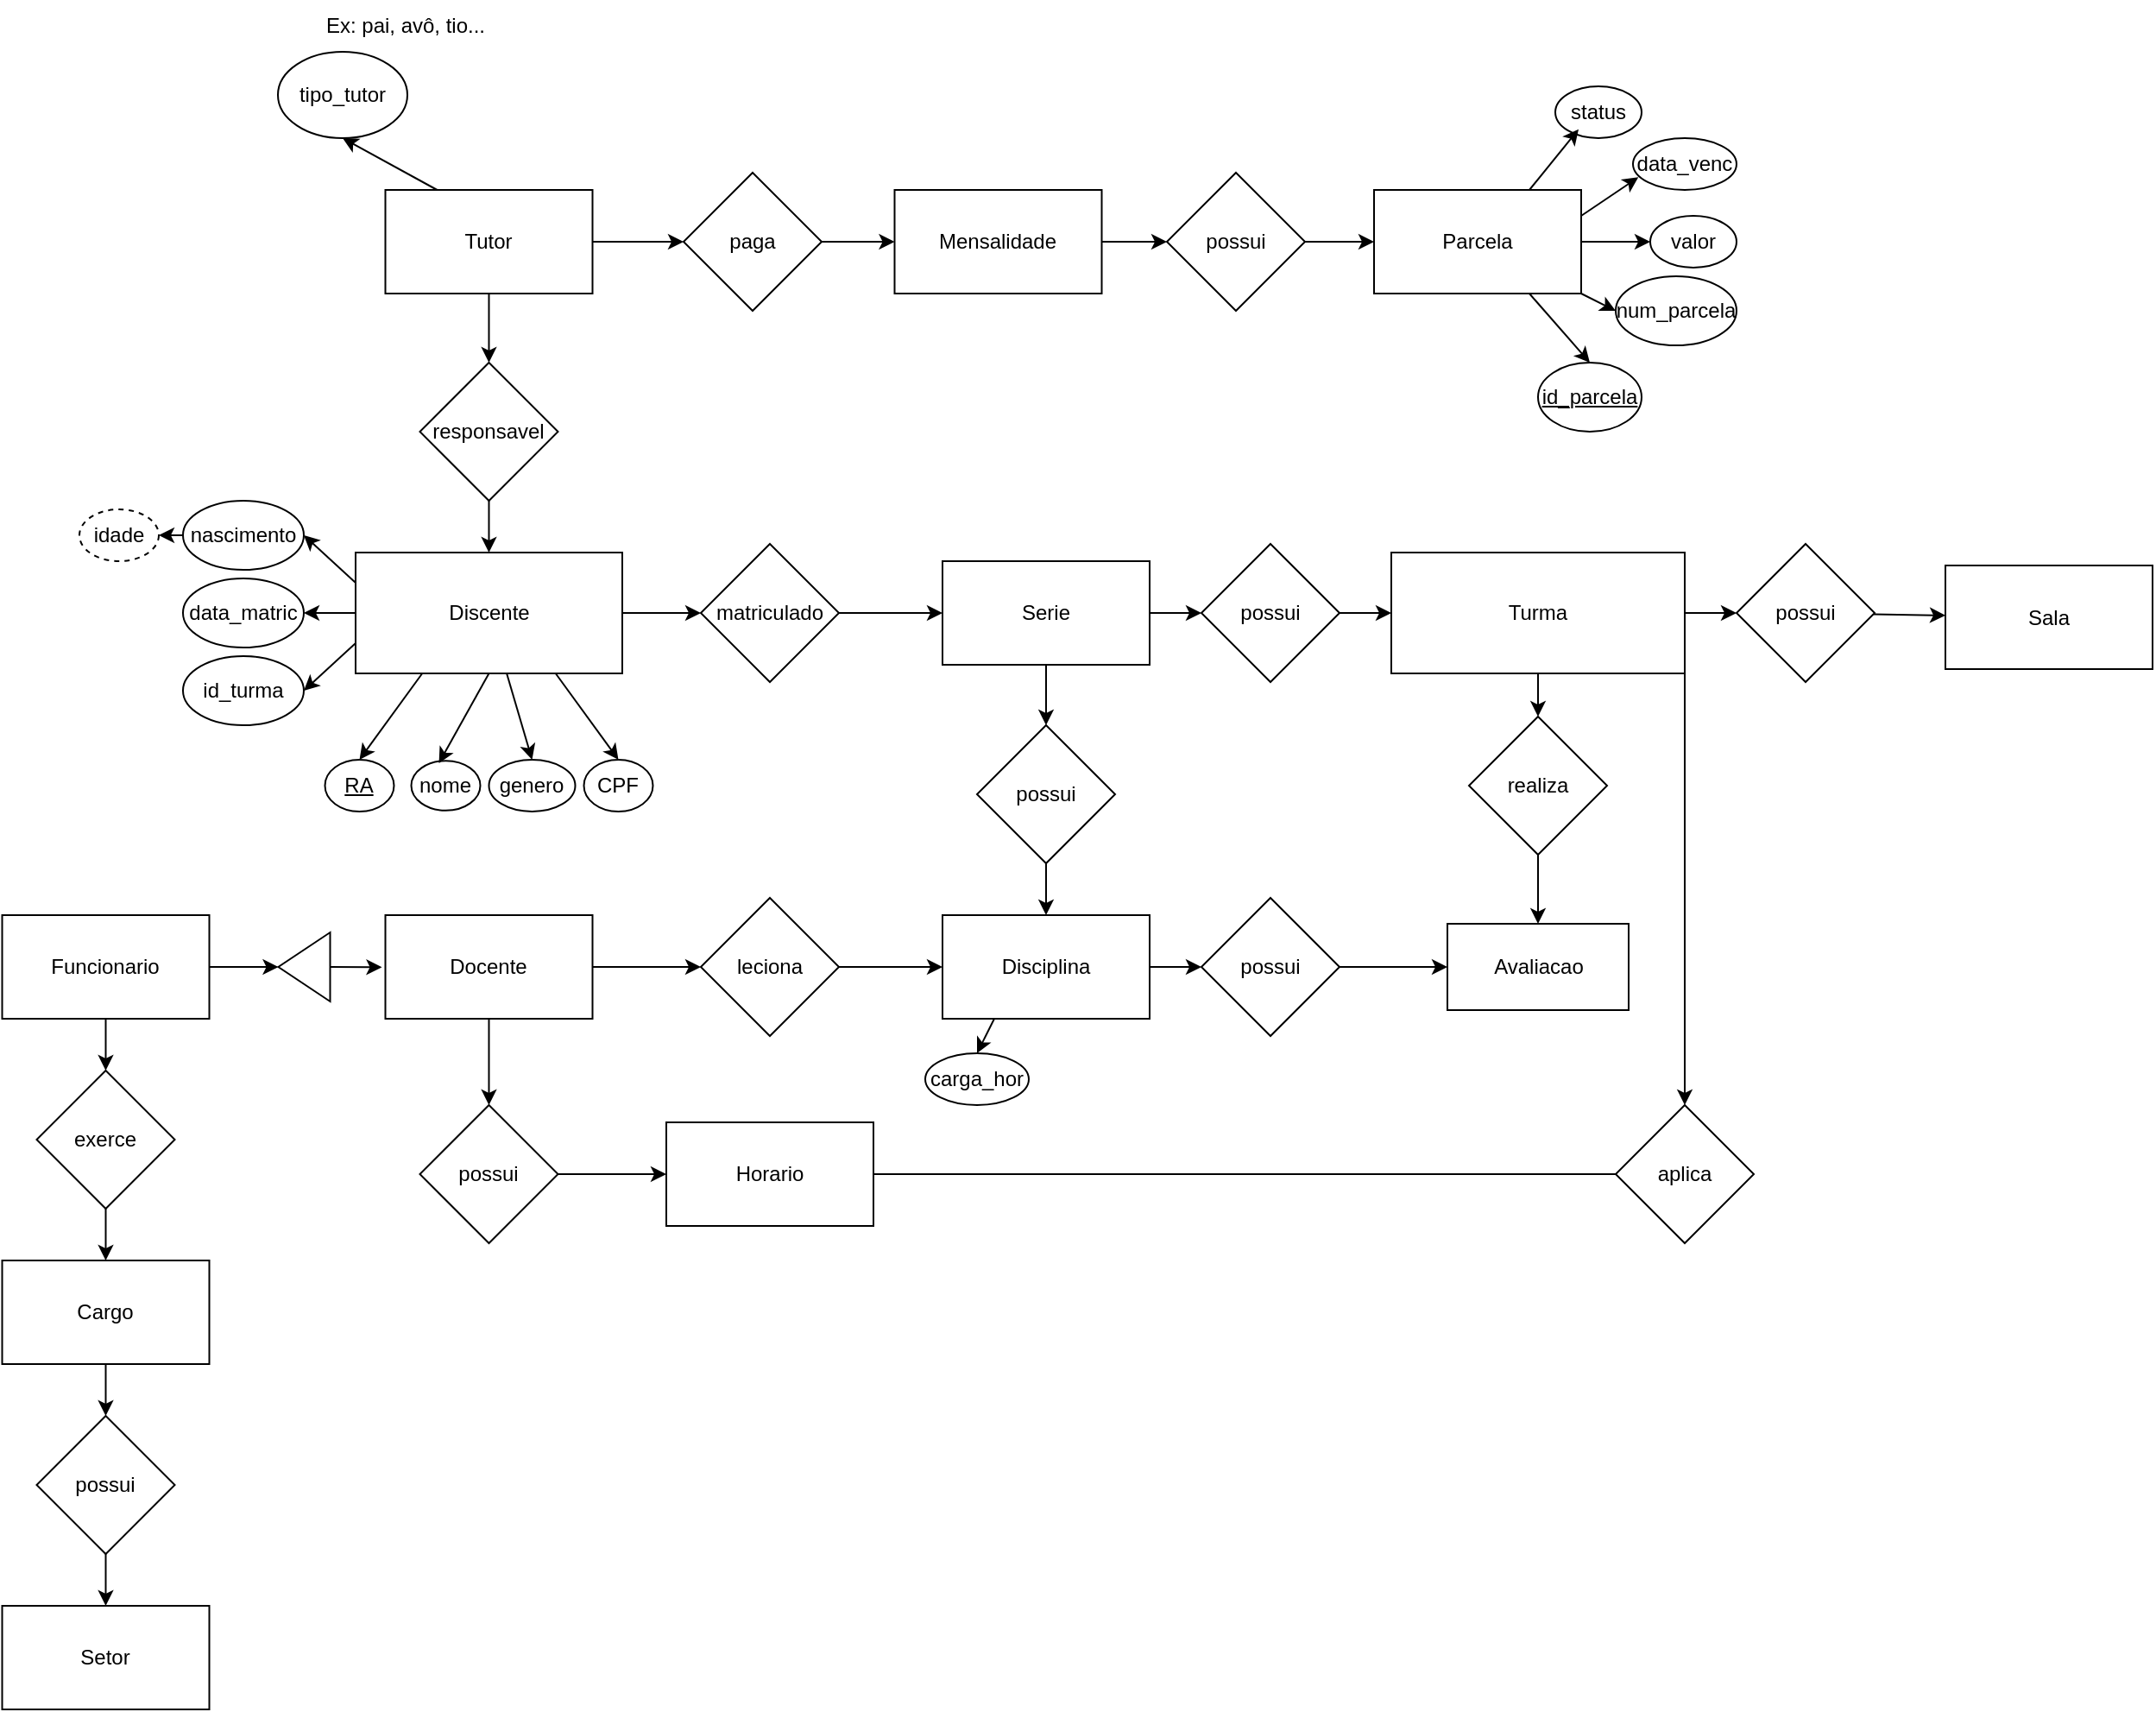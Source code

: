 <mxfile version="24.7.7">
  <diagram name="Página-1" id="l0xOSFyWj0LyBlbwpkrQ">
    <mxGraphModel dx="1240" dy="1833" grid="1" gridSize="10" guides="1" tooltips="1" connect="1" arrows="1" fold="1" page="1" pageScale="1" pageWidth="827" pageHeight="1169" math="0" shadow="0">
      <root>
        <mxCell id="0" />
        <mxCell id="1" parent="0" />
        <mxCell id="skWyjhMsXLPk06Gcb2Ei-4" style="edgeStyle=none;rounded=0;orthogonalLoop=1;jettySize=auto;html=1;entryX=0.5;entryY=0;entryDx=0;entryDy=0;" edge="1" parent="1" source="CtaJCUM1NLiR4Ts7drCT-1" target="CtaJCUM1NLiR4Ts7drCT-7">
          <mxGeometry relative="1" as="geometry" />
        </mxCell>
        <mxCell id="skWyjhMsXLPk06Gcb2Ei-5" style="edgeStyle=none;rounded=0;orthogonalLoop=1;jettySize=auto;html=1;exitX=0.25;exitY=1;exitDx=0;exitDy=0;entryX=0.5;entryY=0;entryDx=0;entryDy=0;" edge="1" parent="1" source="CtaJCUM1NLiR4Ts7drCT-1" target="CtaJCUM1NLiR4Ts7drCT-12">
          <mxGeometry relative="1" as="geometry" />
        </mxCell>
        <mxCell id="skWyjhMsXLPk06Gcb2Ei-6" style="edgeStyle=none;rounded=0;orthogonalLoop=1;jettySize=auto;html=1;exitX=0.75;exitY=1;exitDx=0;exitDy=0;entryX=0.5;entryY=0;entryDx=0;entryDy=0;" edge="1" parent="1" source="CtaJCUM1NLiR4Ts7drCT-1" target="CtaJCUM1NLiR4Ts7drCT-11">
          <mxGeometry relative="1" as="geometry" />
        </mxCell>
        <mxCell id="skWyjhMsXLPk06Gcb2Ei-7" style="edgeStyle=none;rounded=0;orthogonalLoop=1;jettySize=auto;html=1;exitX=0;exitY=0.75;exitDx=0;exitDy=0;entryX=1;entryY=0.5;entryDx=0;entryDy=0;" edge="1" parent="1" source="CtaJCUM1NLiR4Ts7drCT-1" target="CtaJCUM1NLiR4Ts7drCT-13">
          <mxGeometry relative="1" as="geometry" />
        </mxCell>
        <mxCell id="skWyjhMsXLPk06Gcb2Ei-8" style="edgeStyle=none;rounded=0;orthogonalLoop=1;jettySize=auto;html=1;exitX=0;exitY=0.5;exitDx=0;exitDy=0;entryX=1;entryY=0.5;entryDx=0;entryDy=0;" edge="1" parent="1" source="CtaJCUM1NLiR4Ts7drCT-1" target="CtaJCUM1NLiR4Ts7drCT-10">
          <mxGeometry relative="1" as="geometry" />
        </mxCell>
        <mxCell id="skWyjhMsXLPk06Gcb2Ei-9" style="edgeStyle=none;rounded=0;orthogonalLoop=1;jettySize=auto;html=1;exitX=0;exitY=0.25;exitDx=0;exitDy=0;entryX=1;entryY=0.5;entryDx=0;entryDy=0;" edge="1" parent="1" source="CtaJCUM1NLiR4Ts7drCT-1" target="CtaJCUM1NLiR4Ts7drCT-5">
          <mxGeometry relative="1" as="geometry" />
        </mxCell>
        <mxCell id="skWyjhMsXLPk06Gcb2Ei-10" style="edgeStyle=none;rounded=0;orthogonalLoop=1;jettySize=auto;html=1;exitX=1;exitY=0.5;exitDx=0;exitDy=0;" edge="1" parent="1" source="CtaJCUM1NLiR4Ts7drCT-1">
          <mxGeometry relative="1" as="geometry">
            <mxPoint x="500" y="225.034" as="targetPoint" />
          </mxGeometry>
        </mxCell>
        <mxCell id="CtaJCUM1NLiR4Ts7drCT-1" value="Discente" style="rounded=0;whiteSpace=wrap;html=1;" parent="1" vertex="1">
          <mxGeometry x="300" y="190" width="154.5" height="70" as="geometry" />
        </mxCell>
        <mxCell id="CtaJCUM1NLiR4Ts7drCT-2" value="nome" style="ellipse;whiteSpace=wrap;html=1;" parent="1" vertex="1">
          <mxGeometry x="332.25" y="310.63" width="40" height="28.75" as="geometry" />
        </mxCell>
        <mxCell id="CtaJCUM1NLiR4Ts7drCT-29" style="edgeStyle=orthogonalEdgeStyle;rounded=0;orthogonalLoop=1;jettySize=auto;html=1;exitX=0;exitY=0.5;exitDx=0;exitDy=0;entryX=1;entryY=0.5;entryDx=0;entryDy=0;" parent="1" source="CtaJCUM1NLiR4Ts7drCT-5" target="CtaJCUM1NLiR4Ts7drCT-14" edge="1">
          <mxGeometry relative="1" as="geometry" />
        </mxCell>
        <mxCell id="CtaJCUM1NLiR4Ts7drCT-5" value="nascimento" style="ellipse;whiteSpace=wrap;html=1;" parent="1" vertex="1">
          <mxGeometry x="200" y="160" width="70" height="40" as="geometry" />
        </mxCell>
        <mxCell id="CtaJCUM1NLiR4Ts7drCT-7" value="genero" style="ellipse;whiteSpace=wrap;html=1;" parent="1" vertex="1">
          <mxGeometry x="377.25" y="310" width="50" height="30" as="geometry" />
        </mxCell>
        <mxCell id="CtaJCUM1NLiR4Ts7drCT-10" value="data_matric" style="ellipse;whiteSpace=wrap;html=1;" parent="1" vertex="1">
          <mxGeometry x="200" y="205" width="70" height="40" as="geometry" />
        </mxCell>
        <mxCell id="CtaJCUM1NLiR4Ts7drCT-11" value="CPF" style="ellipse;whiteSpace=wrap;html=1;" parent="1" vertex="1">
          <mxGeometry x="432.25" y="310" width="40" height="30" as="geometry" />
        </mxCell>
        <mxCell id="CtaJCUM1NLiR4Ts7drCT-12" value="&lt;u&gt;RA&lt;/u&gt;" style="ellipse;whiteSpace=wrap;html=1;" parent="1" vertex="1">
          <mxGeometry x="282.25" y="310" width="40" height="30" as="geometry" />
        </mxCell>
        <mxCell id="CtaJCUM1NLiR4Ts7drCT-13" value="id_turma" style="ellipse;whiteSpace=wrap;html=1;" parent="1" vertex="1">
          <mxGeometry x="200" y="250" width="70" height="40" as="geometry" />
        </mxCell>
        <mxCell id="CtaJCUM1NLiR4Ts7drCT-14" value="idade" style="ellipse;whiteSpace=wrap;html=1;dashed=1;" parent="1" vertex="1">
          <mxGeometry x="140" y="165" width="46" height="30" as="geometry" />
        </mxCell>
        <mxCell id="skWyjhMsXLPk06Gcb2Ei-3" style="edgeStyle=none;rounded=0;orthogonalLoop=1;jettySize=auto;html=1;exitX=0.5;exitY=1;exitDx=0;exitDy=0;entryX=0.401;entryY=0.046;entryDx=0;entryDy=0;entryPerimeter=0;" edge="1" parent="1" source="CtaJCUM1NLiR4Ts7drCT-1" target="CtaJCUM1NLiR4Ts7drCT-2">
          <mxGeometry relative="1" as="geometry" />
        </mxCell>
        <mxCell id="skWyjhMsXLPk06Gcb2Ei-14" value="" style="edgeStyle=none;rounded=0;orthogonalLoop=1;jettySize=auto;html=1;" edge="1" parent="1" source="skWyjhMsXLPk06Gcb2Ei-12" target="skWyjhMsXLPk06Gcb2Ei-13">
          <mxGeometry relative="1" as="geometry" />
        </mxCell>
        <mxCell id="skWyjhMsXLPk06Gcb2Ei-12" value="matriculado" style="rhombus;whiteSpace=wrap;html=1;" vertex="1" parent="1">
          <mxGeometry x="500" y="185" width="80" height="80" as="geometry" />
        </mxCell>
        <mxCell id="skWyjhMsXLPk06Gcb2Ei-18" value="" style="edgeStyle=none;rounded=0;orthogonalLoop=1;jettySize=auto;html=1;" edge="1" parent="1" source="skWyjhMsXLPk06Gcb2Ei-13" target="skWyjhMsXLPk06Gcb2Ei-17">
          <mxGeometry relative="1" as="geometry" />
        </mxCell>
        <mxCell id="skWyjhMsXLPk06Gcb2Ei-63" value="" style="edgeStyle=none;rounded=0;orthogonalLoop=1;jettySize=auto;html=1;" edge="1" parent="1" source="skWyjhMsXLPk06Gcb2Ei-13" target="skWyjhMsXLPk06Gcb2Ei-62">
          <mxGeometry relative="1" as="geometry" />
        </mxCell>
        <mxCell id="skWyjhMsXLPk06Gcb2Ei-13" value="Serie" style="whiteSpace=wrap;html=1;" vertex="1" parent="1">
          <mxGeometry x="640" y="195" width="120" height="60" as="geometry" />
        </mxCell>
        <mxCell id="skWyjhMsXLPk06Gcb2Ei-20" value="" style="edgeStyle=none;rounded=0;orthogonalLoop=1;jettySize=auto;html=1;" edge="1" parent="1" source="skWyjhMsXLPk06Gcb2Ei-17" target="skWyjhMsXLPk06Gcb2Ei-19">
          <mxGeometry relative="1" as="geometry" />
        </mxCell>
        <mxCell id="skWyjhMsXLPk06Gcb2Ei-17" value="possui" style="rhombus;whiteSpace=wrap;html=1;" vertex="1" parent="1">
          <mxGeometry x="790" y="185" width="80" height="80" as="geometry" />
        </mxCell>
        <mxCell id="skWyjhMsXLPk06Gcb2Ei-22" value="" style="edgeStyle=none;rounded=0;orthogonalLoop=1;jettySize=auto;html=1;" edge="1" parent="1" source="skWyjhMsXLPk06Gcb2Ei-19" target="skWyjhMsXLPk06Gcb2Ei-21">
          <mxGeometry relative="1" as="geometry" />
        </mxCell>
        <mxCell id="skWyjhMsXLPk06Gcb2Ei-51" value="" style="edgeStyle=none;rounded=0;orthogonalLoop=1;jettySize=auto;html=1;" edge="1" parent="1" source="skWyjhMsXLPk06Gcb2Ei-19" target="skWyjhMsXLPk06Gcb2Ei-50">
          <mxGeometry relative="1" as="geometry" />
        </mxCell>
        <mxCell id="skWyjhMsXLPk06Gcb2Ei-132" style="edgeStyle=none;rounded=0;orthogonalLoop=1;jettySize=auto;html=1;exitX=1;exitY=1;exitDx=0;exitDy=0;entryX=0.5;entryY=0;entryDx=0;entryDy=0;" edge="1" parent="1" source="skWyjhMsXLPk06Gcb2Ei-19" target="skWyjhMsXLPk06Gcb2Ei-127">
          <mxGeometry relative="1" as="geometry" />
        </mxCell>
        <mxCell id="skWyjhMsXLPk06Gcb2Ei-19" value="Turma" style="whiteSpace=wrap;html=1;" vertex="1" parent="1">
          <mxGeometry x="900" y="190" width="170" height="70" as="geometry" />
        </mxCell>
        <mxCell id="skWyjhMsXLPk06Gcb2Ei-24" value="" style="edgeStyle=none;rounded=0;orthogonalLoop=1;jettySize=auto;html=1;" edge="1" parent="1" source="skWyjhMsXLPk06Gcb2Ei-21" target="skWyjhMsXLPk06Gcb2Ei-23">
          <mxGeometry relative="1" as="geometry" />
        </mxCell>
        <mxCell id="skWyjhMsXLPk06Gcb2Ei-21" value="possui" style="rhombus;whiteSpace=wrap;html=1;" vertex="1" parent="1">
          <mxGeometry x="1100" y="185" width="80" height="80" as="geometry" />
        </mxCell>
        <mxCell id="skWyjhMsXLPk06Gcb2Ei-23" value="Sala" style="whiteSpace=wrap;html=1;" vertex="1" parent="1">
          <mxGeometry x="1221" y="197.5" width="120" height="60" as="geometry" />
        </mxCell>
        <mxCell id="skWyjhMsXLPk06Gcb2Ei-29" value="" style="edgeStyle=none;rounded=0;orthogonalLoop=1;jettySize=auto;html=1;" edge="1" parent="1" source="skWyjhMsXLPk06Gcb2Ei-25" target="skWyjhMsXLPk06Gcb2Ei-28">
          <mxGeometry relative="1" as="geometry" />
        </mxCell>
        <mxCell id="skWyjhMsXLPk06Gcb2Ei-47" style="edgeStyle=none;rounded=0;orthogonalLoop=1;jettySize=auto;html=1;entryX=1;entryY=0.5;entryDx=0;entryDy=0;" edge="1" parent="1" source="skWyjhMsXLPk06Gcb2Ei-25" target="skWyjhMsXLPk06Gcb2Ei-45">
          <mxGeometry relative="1" as="geometry" />
        </mxCell>
        <mxCell id="skWyjhMsXLPk06Gcb2Ei-25" value="Funcionario" style="rounded=0;whiteSpace=wrap;html=1;" vertex="1" parent="1">
          <mxGeometry x="95.25" y="400" width="120" height="60" as="geometry" />
        </mxCell>
        <mxCell id="skWyjhMsXLPk06Gcb2Ei-32" value="" style="edgeStyle=none;rounded=0;orthogonalLoop=1;jettySize=auto;html=1;" edge="1" parent="1" source="skWyjhMsXLPk06Gcb2Ei-28" target="skWyjhMsXLPk06Gcb2Ei-31">
          <mxGeometry relative="1" as="geometry" />
        </mxCell>
        <mxCell id="skWyjhMsXLPk06Gcb2Ei-28" value="exerce" style="rhombus;whiteSpace=wrap;html=1;rounded=0;" vertex="1" parent="1">
          <mxGeometry x="115.25" y="490" width="80" height="80" as="geometry" />
        </mxCell>
        <mxCell id="skWyjhMsXLPk06Gcb2Ei-34" value="" style="edgeStyle=none;rounded=0;orthogonalLoop=1;jettySize=auto;html=1;" edge="1" parent="1" source="skWyjhMsXLPk06Gcb2Ei-31" target="skWyjhMsXLPk06Gcb2Ei-33">
          <mxGeometry relative="1" as="geometry" />
        </mxCell>
        <mxCell id="skWyjhMsXLPk06Gcb2Ei-31" value="Cargo" style="whiteSpace=wrap;html=1;rounded=0;" vertex="1" parent="1">
          <mxGeometry x="95.25" y="600" width="120" height="60" as="geometry" />
        </mxCell>
        <mxCell id="skWyjhMsXLPk06Gcb2Ei-36" value="" style="edgeStyle=none;rounded=0;orthogonalLoop=1;jettySize=auto;html=1;" edge="1" parent="1" source="skWyjhMsXLPk06Gcb2Ei-33" target="skWyjhMsXLPk06Gcb2Ei-35">
          <mxGeometry relative="1" as="geometry" />
        </mxCell>
        <mxCell id="skWyjhMsXLPk06Gcb2Ei-33" value="possui" style="rhombus;whiteSpace=wrap;html=1;rounded=0;" vertex="1" parent="1">
          <mxGeometry x="115.25" y="690" width="80" height="80" as="geometry" />
        </mxCell>
        <mxCell id="skWyjhMsXLPk06Gcb2Ei-35" value="Setor" style="whiteSpace=wrap;html=1;rounded=0;" vertex="1" parent="1">
          <mxGeometry x="95.25" y="800" width="120" height="60" as="geometry" />
        </mxCell>
        <mxCell id="skWyjhMsXLPk06Gcb2Ei-43" style="edgeStyle=none;rounded=0;orthogonalLoop=1;jettySize=auto;html=1;exitX=0.5;exitY=1;exitDx=0;exitDy=0;entryX=0.5;entryY=0;entryDx=0;entryDy=0;" edge="1" parent="1" source="skWyjhMsXLPk06Gcb2Ei-38" target="skWyjhMsXLPk06Gcb2Ei-40">
          <mxGeometry relative="1" as="geometry" />
        </mxCell>
        <mxCell id="skWyjhMsXLPk06Gcb2Ei-81" value="" style="edgeStyle=none;rounded=0;orthogonalLoop=1;jettySize=auto;html=1;" edge="1" parent="1" source="skWyjhMsXLPk06Gcb2Ei-38" target="skWyjhMsXLPk06Gcb2Ei-80">
          <mxGeometry relative="1" as="geometry" />
        </mxCell>
        <mxCell id="skWyjhMsXLPk06Gcb2Ei-111" style="edgeStyle=none;rounded=0;orthogonalLoop=1;jettySize=auto;html=1;exitX=0.25;exitY=0;exitDx=0;exitDy=0;entryX=0.5;entryY=1;entryDx=0;entryDy=0;" edge="1" parent="1" source="skWyjhMsXLPk06Gcb2Ei-38" target="skWyjhMsXLPk06Gcb2Ei-110">
          <mxGeometry relative="1" as="geometry" />
        </mxCell>
        <mxCell id="skWyjhMsXLPk06Gcb2Ei-38" value="Tutor" style="rounded=0;whiteSpace=wrap;html=1;" vertex="1" parent="1">
          <mxGeometry x="317.25" y="-20" width="120" height="60" as="geometry" />
        </mxCell>
        <mxCell id="skWyjhMsXLPk06Gcb2Ei-44" style="edgeStyle=none;rounded=0;orthogonalLoop=1;jettySize=auto;html=1;exitX=0.5;exitY=1;exitDx=0;exitDy=0;entryX=0.5;entryY=0;entryDx=0;entryDy=0;" edge="1" parent="1" source="skWyjhMsXLPk06Gcb2Ei-40" target="CtaJCUM1NLiR4Ts7drCT-1">
          <mxGeometry relative="1" as="geometry" />
        </mxCell>
        <mxCell id="skWyjhMsXLPk06Gcb2Ei-40" value="responsavel" style="rhombus;whiteSpace=wrap;html=1;" vertex="1" parent="1">
          <mxGeometry x="337.25" y="80" width="80" height="80" as="geometry" />
        </mxCell>
        <mxCell id="skWyjhMsXLPk06Gcb2Ei-49" style="edgeStyle=none;rounded=0;orthogonalLoop=1;jettySize=auto;html=1;exitX=0;exitY=0.5;exitDx=0;exitDy=0;" edge="1" parent="1" source="skWyjhMsXLPk06Gcb2Ei-45">
          <mxGeometry relative="1" as="geometry">
            <mxPoint x="315.25" y="430.143" as="targetPoint" />
          </mxGeometry>
        </mxCell>
        <mxCell id="skWyjhMsXLPk06Gcb2Ei-45" value="" style="triangle;whiteSpace=wrap;html=1;rotation=-180;" vertex="1" parent="1">
          <mxGeometry x="255.25" y="410" width="30" height="40" as="geometry" />
        </mxCell>
        <mxCell id="skWyjhMsXLPk06Gcb2Ei-68" value="" style="edgeStyle=none;rounded=0;orthogonalLoop=1;jettySize=auto;html=1;" edge="1" parent="1" source="skWyjhMsXLPk06Gcb2Ei-48" target="skWyjhMsXLPk06Gcb2Ei-67">
          <mxGeometry relative="1" as="geometry" />
        </mxCell>
        <mxCell id="skWyjhMsXLPk06Gcb2Ei-123" style="edgeStyle=none;rounded=0;orthogonalLoop=1;jettySize=auto;html=1;exitX=0.5;exitY=1;exitDx=0;exitDy=0;entryX=0.5;entryY=0;entryDx=0;entryDy=0;" edge="1" parent="1" source="skWyjhMsXLPk06Gcb2Ei-48" target="skWyjhMsXLPk06Gcb2Ei-120">
          <mxGeometry relative="1" as="geometry" />
        </mxCell>
        <mxCell id="skWyjhMsXLPk06Gcb2Ei-48" value="Docente" style="rounded=0;whiteSpace=wrap;html=1;" vertex="1" parent="1">
          <mxGeometry x="317.25" y="400" width="120" height="60" as="geometry" />
        </mxCell>
        <mxCell id="skWyjhMsXLPk06Gcb2Ei-53" value="" style="edgeStyle=none;rounded=0;orthogonalLoop=1;jettySize=auto;html=1;" edge="1" parent="1" source="skWyjhMsXLPk06Gcb2Ei-50" target="skWyjhMsXLPk06Gcb2Ei-52">
          <mxGeometry relative="1" as="geometry" />
        </mxCell>
        <mxCell id="skWyjhMsXLPk06Gcb2Ei-50" value="realiza" style="rhombus;whiteSpace=wrap;html=1;" vertex="1" parent="1">
          <mxGeometry x="945" y="285" width="80" height="80" as="geometry" />
        </mxCell>
        <mxCell id="skWyjhMsXLPk06Gcb2Ei-52" value="Avaliacao" style="whiteSpace=wrap;html=1;" vertex="1" parent="1">
          <mxGeometry x="932.5" y="405" width="105" height="50" as="geometry" />
        </mxCell>
        <mxCell id="skWyjhMsXLPk06Gcb2Ei-66" value="" style="edgeStyle=none;rounded=0;orthogonalLoop=1;jettySize=auto;html=1;" edge="1" parent="1" source="skWyjhMsXLPk06Gcb2Ei-62" target="skWyjhMsXLPk06Gcb2Ei-65">
          <mxGeometry relative="1" as="geometry" />
        </mxCell>
        <mxCell id="skWyjhMsXLPk06Gcb2Ei-62" value="possui" style="rhombus;whiteSpace=wrap;html=1;" vertex="1" parent="1">
          <mxGeometry x="660" y="290" width="80" height="80" as="geometry" />
        </mxCell>
        <mxCell id="skWyjhMsXLPk06Gcb2Ei-72" value="" style="edgeStyle=none;rounded=0;orthogonalLoop=1;jettySize=auto;html=1;" edge="1" parent="1" source="skWyjhMsXLPk06Gcb2Ei-65" target="skWyjhMsXLPk06Gcb2Ei-71">
          <mxGeometry relative="1" as="geometry" />
        </mxCell>
        <mxCell id="skWyjhMsXLPk06Gcb2Ei-115" style="edgeStyle=none;rounded=0;orthogonalLoop=1;jettySize=auto;html=1;exitX=0.25;exitY=1;exitDx=0;exitDy=0;entryX=0.5;entryY=0;entryDx=0;entryDy=0;" edge="1" parent="1" source="skWyjhMsXLPk06Gcb2Ei-65" target="skWyjhMsXLPk06Gcb2Ei-114">
          <mxGeometry relative="1" as="geometry" />
        </mxCell>
        <mxCell id="skWyjhMsXLPk06Gcb2Ei-65" value="Disciplina" style="whiteSpace=wrap;html=1;" vertex="1" parent="1">
          <mxGeometry x="640" y="400" width="120" height="60" as="geometry" />
        </mxCell>
        <mxCell id="skWyjhMsXLPk06Gcb2Ei-69" style="edgeStyle=none;rounded=0;orthogonalLoop=1;jettySize=auto;html=1;entryX=0;entryY=0.5;entryDx=0;entryDy=0;" edge="1" parent="1" source="skWyjhMsXLPk06Gcb2Ei-67" target="skWyjhMsXLPk06Gcb2Ei-65">
          <mxGeometry relative="1" as="geometry" />
        </mxCell>
        <mxCell id="skWyjhMsXLPk06Gcb2Ei-67" value="leciona" style="rhombus;whiteSpace=wrap;html=1;rounded=0;" vertex="1" parent="1">
          <mxGeometry x="500" y="390" width="80" height="80" as="geometry" />
        </mxCell>
        <mxCell id="skWyjhMsXLPk06Gcb2Ei-73" style="edgeStyle=none;rounded=0;orthogonalLoop=1;jettySize=auto;html=1;entryX=0;entryY=0.5;entryDx=0;entryDy=0;" edge="1" parent="1" source="skWyjhMsXLPk06Gcb2Ei-71" target="skWyjhMsXLPk06Gcb2Ei-52">
          <mxGeometry relative="1" as="geometry" />
        </mxCell>
        <mxCell id="skWyjhMsXLPk06Gcb2Ei-71" value="possui" style="rhombus;whiteSpace=wrap;html=1;" vertex="1" parent="1">
          <mxGeometry x="790" y="390" width="80" height="80" as="geometry" />
        </mxCell>
        <mxCell id="skWyjhMsXLPk06Gcb2Ei-83" value="" style="edgeStyle=none;rounded=0;orthogonalLoop=1;jettySize=auto;html=1;" edge="1" parent="1" source="skWyjhMsXLPk06Gcb2Ei-80" target="skWyjhMsXLPk06Gcb2Ei-82">
          <mxGeometry relative="1" as="geometry" />
        </mxCell>
        <mxCell id="skWyjhMsXLPk06Gcb2Ei-80" value="paga" style="rhombus;whiteSpace=wrap;html=1;rounded=0;" vertex="1" parent="1">
          <mxGeometry x="490" y="-30" width="80" height="80" as="geometry" />
        </mxCell>
        <mxCell id="skWyjhMsXLPk06Gcb2Ei-95" value="" style="edgeStyle=none;rounded=0;orthogonalLoop=1;jettySize=auto;html=1;" edge="1" parent="1" source="skWyjhMsXLPk06Gcb2Ei-82" target="skWyjhMsXLPk06Gcb2Ei-94">
          <mxGeometry relative="1" as="geometry" />
        </mxCell>
        <mxCell id="skWyjhMsXLPk06Gcb2Ei-82" value="Mensalidade" style="whiteSpace=wrap;html=1;rounded=0;" vertex="1" parent="1">
          <mxGeometry x="612.25" y="-20" width="120" height="60" as="geometry" />
        </mxCell>
        <mxCell id="skWyjhMsXLPk06Gcb2Ei-97" value="" style="edgeStyle=none;rounded=0;orthogonalLoop=1;jettySize=auto;html=1;" edge="1" parent="1" source="skWyjhMsXLPk06Gcb2Ei-94" target="skWyjhMsXLPk06Gcb2Ei-96">
          <mxGeometry relative="1" as="geometry" />
        </mxCell>
        <mxCell id="skWyjhMsXLPk06Gcb2Ei-94" value="possui" style="rhombus;whiteSpace=wrap;html=1;rounded=0;" vertex="1" parent="1">
          <mxGeometry x="770" y="-30" width="80" height="80" as="geometry" />
        </mxCell>
        <mxCell id="skWyjhMsXLPk06Gcb2Ei-105" style="edgeStyle=none;rounded=0;orthogonalLoop=1;jettySize=auto;html=1;exitX=1;exitY=0.5;exitDx=0;exitDy=0;entryX=0;entryY=0.5;entryDx=0;entryDy=0;" edge="1" parent="1" source="skWyjhMsXLPk06Gcb2Ei-96" target="skWyjhMsXLPk06Gcb2Ei-98">
          <mxGeometry relative="1" as="geometry" />
        </mxCell>
        <mxCell id="skWyjhMsXLPk06Gcb2Ei-107" style="edgeStyle=none;rounded=0;orthogonalLoop=1;jettySize=auto;html=1;exitX=1;exitY=1;exitDx=0;exitDy=0;entryX=0;entryY=0.5;entryDx=0;entryDy=0;" edge="1" parent="1" source="skWyjhMsXLPk06Gcb2Ei-96" target="skWyjhMsXLPk06Gcb2Ei-99">
          <mxGeometry relative="1" as="geometry" />
        </mxCell>
        <mxCell id="skWyjhMsXLPk06Gcb2Ei-109" style="edgeStyle=none;rounded=0;orthogonalLoop=1;jettySize=auto;html=1;exitX=0.75;exitY=1;exitDx=0;exitDy=0;entryX=0.5;entryY=0;entryDx=0;entryDy=0;" edge="1" parent="1" source="skWyjhMsXLPk06Gcb2Ei-96" target="skWyjhMsXLPk06Gcb2Ei-108">
          <mxGeometry relative="1" as="geometry" />
        </mxCell>
        <mxCell id="skWyjhMsXLPk06Gcb2Ei-96" value="Parcela" style="whiteSpace=wrap;html=1;rounded=0;" vertex="1" parent="1">
          <mxGeometry x="890" y="-20" width="120" height="60" as="geometry" />
        </mxCell>
        <mxCell id="skWyjhMsXLPk06Gcb2Ei-98" value="valor" style="ellipse;whiteSpace=wrap;html=1;" vertex="1" parent="1">
          <mxGeometry x="1050" y="-5" width="50" height="30" as="geometry" />
        </mxCell>
        <mxCell id="skWyjhMsXLPk06Gcb2Ei-99" value="num_parcela" style="ellipse;whiteSpace=wrap;html=1;" vertex="1" parent="1">
          <mxGeometry x="1030" y="30" width="70" height="40" as="geometry" />
        </mxCell>
        <mxCell id="skWyjhMsXLPk06Gcb2Ei-100" value="data_venc" style="ellipse;whiteSpace=wrap;html=1;" vertex="1" parent="1">
          <mxGeometry x="1040" y="-50" width="60" height="30" as="geometry" />
        </mxCell>
        <mxCell id="skWyjhMsXLPk06Gcb2Ei-101" value="status" style="ellipse;whiteSpace=wrap;html=1;" vertex="1" parent="1">
          <mxGeometry x="995" y="-80" width="50" height="30" as="geometry" />
        </mxCell>
        <mxCell id="skWyjhMsXLPk06Gcb2Ei-102" style="edgeStyle=none;rounded=0;orthogonalLoop=1;jettySize=auto;html=1;exitX=0.75;exitY=0;exitDx=0;exitDy=0;entryX=0.27;entryY=0.83;entryDx=0;entryDy=0;entryPerimeter=0;" edge="1" parent="1" source="skWyjhMsXLPk06Gcb2Ei-96" target="skWyjhMsXLPk06Gcb2Ei-101">
          <mxGeometry relative="1" as="geometry" />
        </mxCell>
        <mxCell id="skWyjhMsXLPk06Gcb2Ei-103" style="edgeStyle=none;rounded=0;orthogonalLoop=1;jettySize=auto;html=1;exitX=1;exitY=0.25;exitDx=0;exitDy=0;entryX=0.052;entryY=0.756;entryDx=0;entryDy=0;entryPerimeter=0;" edge="1" parent="1" source="skWyjhMsXLPk06Gcb2Ei-96" target="skWyjhMsXLPk06Gcb2Ei-100">
          <mxGeometry relative="1" as="geometry" />
        </mxCell>
        <mxCell id="skWyjhMsXLPk06Gcb2Ei-108" value="&lt;u&gt;id_parcela&lt;/u&gt;" style="ellipse;whiteSpace=wrap;html=1;" vertex="1" parent="1">
          <mxGeometry x="985" y="80" width="60" height="40" as="geometry" />
        </mxCell>
        <mxCell id="skWyjhMsXLPk06Gcb2Ei-110" value="tipo_tutor" style="ellipse;whiteSpace=wrap;html=1;" vertex="1" parent="1">
          <mxGeometry x="255" y="-100" width="75" height="50" as="geometry" />
        </mxCell>
        <mxCell id="skWyjhMsXLPk06Gcb2Ei-112" value="Ex: pai, avô, tio..." style="text;html=1;align=center;verticalAlign=middle;whiteSpace=wrap;rounded=0;" vertex="1" parent="1">
          <mxGeometry x="279.5" y="-130" width="97.75" height="30" as="geometry" />
        </mxCell>
        <mxCell id="skWyjhMsXLPk06Gcb2Ei-114" value="carga_hor" style="ellipse;whiteSpace=wrap;html=1;" vertex="1" parent="1">
          <mxGeometry x="630" y="480" width="60" height="30" as="geometry" />
        </mxCell>
        <mxCell id="skWyjhMsXLPk06Gcb2Ei-116" value="Horario" style="rounded=0;whiteSpace=wrap;html=1;" vertex="1" parent="1">
          <mxGeometry x="480" y="520" width="120" height="60" as="geometry" />
        </mxCell>
        <mxCell id="skWyjhMsXLPk06Gcb2Ei-122" style="edgeStyle=none;rounded=0;orthogonalLoop=1;jettySize=auto;html=1;exitX=1;exitY=0.5;exitDx=0;exitDy=0;entryX=0;entryY=0.5;entryDx=0;entryDy=0;" edge="1" parent="1" source="skWyjhMsXLPk06Gcb2Ei-120" target="skWyjhMsXLPk06Gcb2Ei-116">
          <mxGeometry relative="1" as="geometry" />
        </mxCell>
        <mxCell id="skWyjhMsXLPk06Gcb2Ei-120" value="possui" style="rhombus;whiteSpace=wrap;html=1;" vertex="1" parent="1">
          <mxGeometry x="337.25" y="510" width="80" height="80" as="geometry" />
        </mxCell>
        <mxCell id="skWyjhMsXLPk06Gcb2Ei-131" style="edgeStyle=none;rounded=0;orthogonalLoop=1;jettySize=auto;html=1;exitX=0;exitY=0.5;exitDx=0;exitDy=0;entryX=1;entryY=0.5;entryDx=0;entryDy=0;endArrow=none;endFill=0;" edge="1" parent="1" source="skWyjhMsXLPk06Gcb2Ei-127" target="skWyjhMsXLPk06Gcb2Ei-116">
          <mxGeometry relative="1" as="geometry" />
        </mxCell>
        <mxCell id="skWyjhMsXLPk06Gcb2Ei-127" value="aplica" style="rhombus;whiteSpace=wrap;html=1;" vertex="1" parent="1">
          <mxGeometry x="1030" y="510" width="80" height="80" as="geometry" />
        </mxCell>
      </root>
    </mxGraphModel>
  </diagram>
</mxfile>

